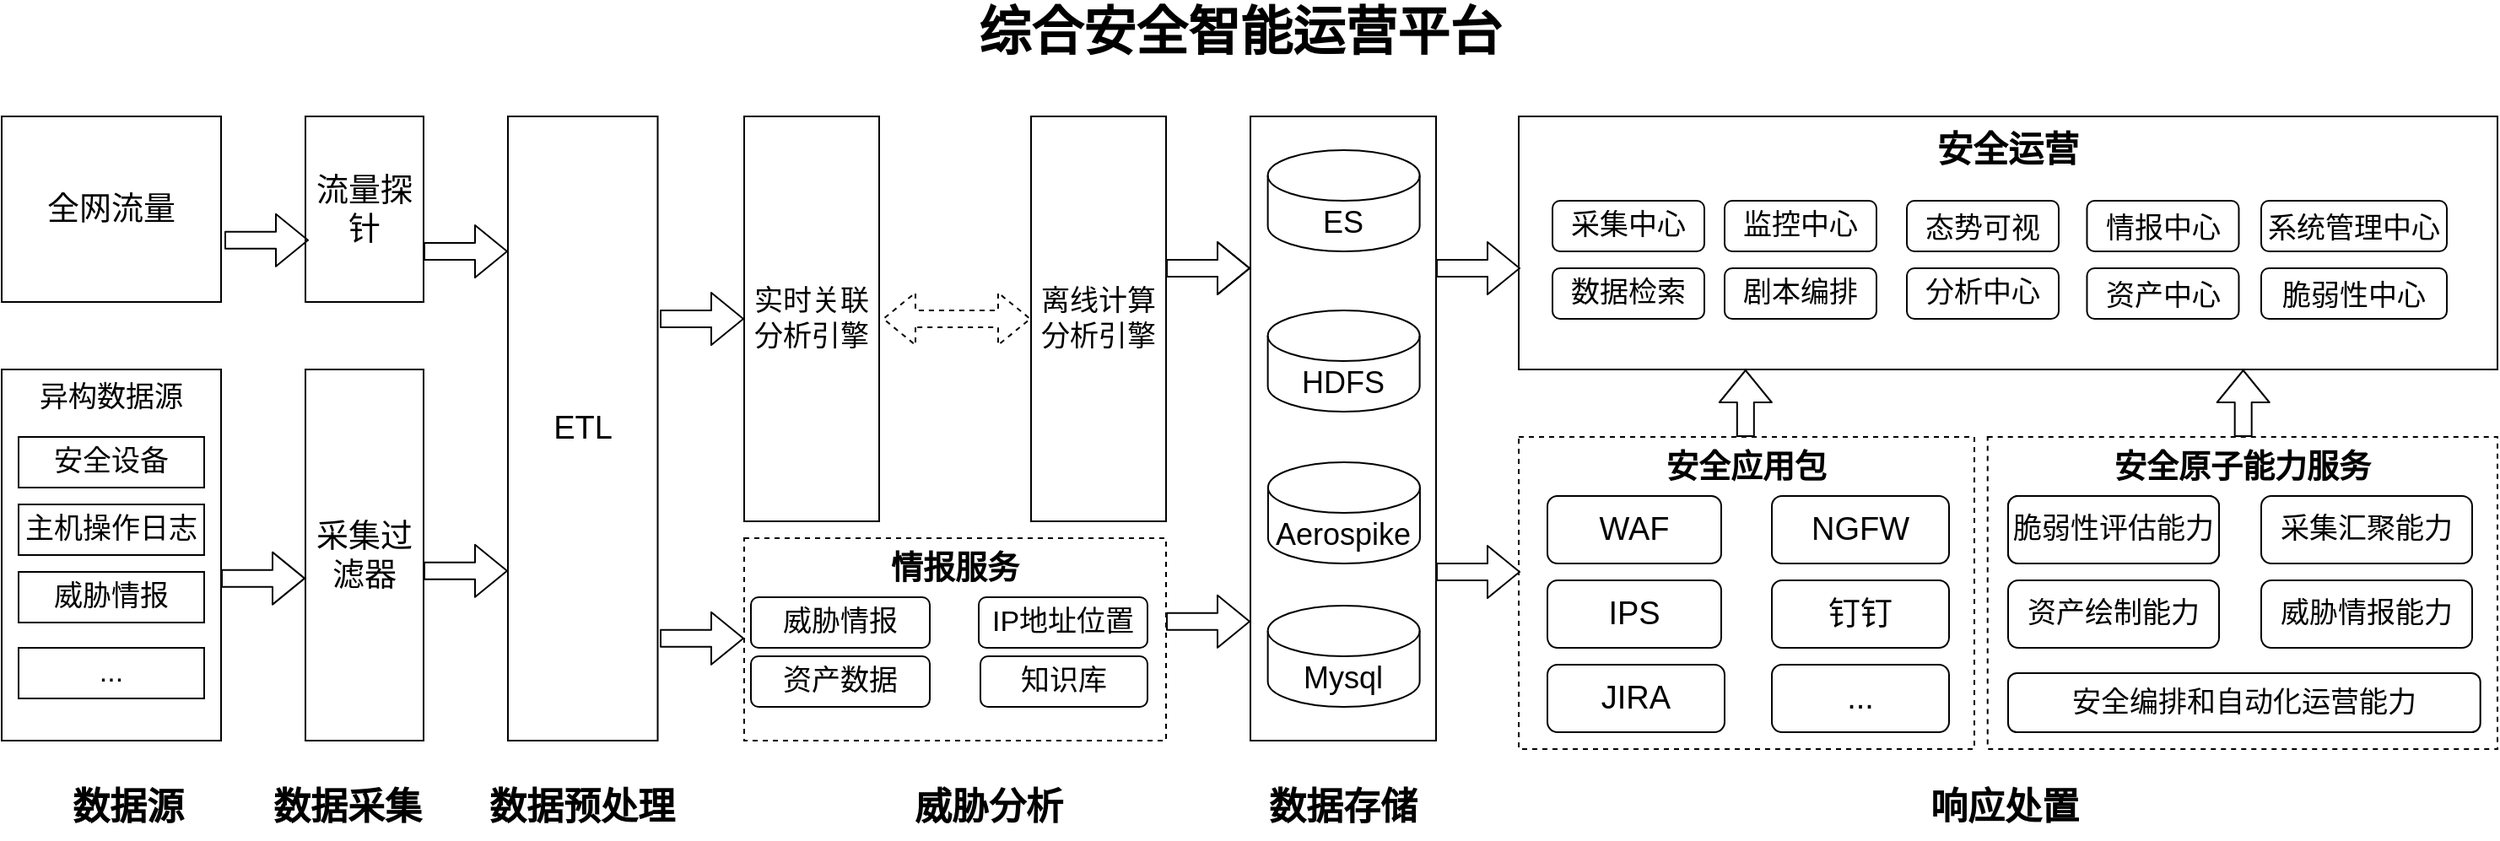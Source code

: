 <mxfile version="14.6.6" type="github">
  <diagram id="aFcd-sZfIuxCYyvOa6EC" name="Page-1">
    <mxGraphModel dx="1673" dy="831" grid="1" gridSize="10" guides="1" tooltips="1" connect="1" arrows="1" fold="1" page="1" pageScale="1" pageWidth="827" pageHeight="1169" math="0" shadow="0">
      <root>
        <mxCell id="0" />
        <mxCell id="1" parent="0" />
        <mxCell id="dza-2gSfmB_yBv6xaHkl-5" value="&lt;b style=&quot;font-size: 19px&quot;&gt;安全原子能力服务&lt;/b&gt;" style="rounded=0;whiteSpace=wrap;html=1;fontSize=19;dashed=1;verticalAlign=top;" vertex="1" parent="1">
          <mxGeometry x="1176.87" y="430" width="302.13" height="185" as="geometry" />
        </mxCell>
        <mxCell id="FqToNLdHbUZbRF3IeUCB-30" value="" style="rounded=0;whiteSpace=wrap;html=1;fontSize=17;align=center;" parent="1" vertex="1">
          <mxGeometry x="740" y="240" width="110" height="370" as="geometry" />
        </mxCell>
        <mxCell id="FqToNLdHbUZbRF3IeUCB-16" value="&lt;b&gt;情报服务&lt;/b&gt;" style="rounded=0;whiteSpace=wrap;html=1;fontSize=19;dashed=1;verticalAlign=top;" parent="1" vertex="1">
          <mxGeometry x="440" y="490" width="250" height="120" as="geometry" />
        </mxCell>
        <mxCell id="uNM0V1RIPhNdZ5J6F5W2-2" value="流量探针" style="rounded=0;whiteSpace=wrap;html=1;fontSize=19;" parent="1" vertex="1">
          <mxGeometry x="180" y="240" width="70" height="110" as="geometry" />
        </mxCell>
        <mxCell id="uNM0V1RIPhNdZ5J6F5W2-3" value="采集过滤器" style="rounded=0;whiteSpace=wrap;html=1;fontSize=19;" parent="1" vertex="1">
          <mxGeometry x="180" y="390" width="70" height="220" as="geometry" />
        </mxCell>
        <mxCell id="uNM0V1RIPhNdZ5J6F5W2-4" value="全网流量" style="rounded=0;whiteSpace=wrap;html=1;fontSize=19;" parent="1" vertex="1">
          <mxGeometry y="240" width="130" height="110" as="geometry" />
        </mxCell>
        <mxCell id="uNM0V1RIPhNdZ5J6F5W2-7" value="异构数据源" style="rounded=0;whiteSpace=wrap;html=1;verticalAlign=top;fontSize=17;" parent="1" vertex="1">
          <mxGeometry y="390" width="130" height="220" as="geometry" />
        </mxCell>
        <mxCell id="uNM0V1RIPhNdZ5J6F5W2-8" value="安全设备" style="rounded=0;whiteSpace=wrap;html=1;fontSize=17;" parent="1" vertex="1">
          <mxGeometry x="10" y="430" width="110" height="30" as="geometry" />
        </mxCell>
        <mxCell id="uNM0V1RIPhNdZ5J6F5W2-9" value="主机操作日志" style="rounded=0;whiteSpace=wrap;html=1;fontSize=17;" parent="1" vertex="1">
          <mxGeometry x="10" y="470" width="110" height="30" as="geometry" />
        </mxCell>
        <mxCell id="uNM0V1RIPhNdZ5J6F5W2-10" value="威胁情报" style="rounded=0;whiteSpace=wrap;html=1;fontSize=17;" parent="1" vertex="1">
          <mxGeometry x="10" y="510" width="110" height="30" as="geometry" />
        </mxCell>
        <mxCell id="uNM0V1RIPhNdZ5J6F5W2-12" value="..." style="rounded=0;whiteSpace=wrap;html=1;fontSize=17;" parent="1" vertex="1">
          <mxGeometry x="10" y="555" width="110" height="30" as="geometry" />
        </mxCell>
        <mxCell id="uNM0V1RIPhNdZ5J6F5W2-19" value="安全运营" style="rounded=0;whiteSpace=wrap;html=1;fontSize=21;align=center;verticalAlign=top;fontStyle=1" parent="1" vertex="1">
          <mxGeometry x="899" y="240" width="580" height="150" as="geometry" />
        </mxCell>
        <mxCell id="uNM0V1RIPhNdZ5J6F5W2-30" value="ETL" style="rounded=0;whiteSpace=wrap;html=1;fontSize=19;align=center;" parent="1" vertex="1">
          <mxGeometry x="300" y="240" width="88.75" height="370" as="geometry" />
        </mxCell>
        <mxCell id="uNM0V1RIPhNdZ5J6F5W2-32" value="数据源" style="text;html=1;strokeColor=none;fillColor=none;align=center;verticalAlign=middle;whiteSpace=wrap;rounded=0;fontSize=22;fontStyle=1" parent="1" vertex="1">
          <mxGeometry x="40" y="640" width="70" height="20" as="geometry" />
        </mxCell>
        <mxCell id="uNM0V1RIPhNdZ5J6F5W2-35" value="数据预处理" style="text;html=1;strokeColor=none;fillColor=none;align=center;verticalAlign=middle;whiteSpace=wrap;rounded=0;fontSize=22;fontStyle=1" parent="1" vertex="1">
          <mxGeometry x="279.38" y="640" width="130" height="20" as="geometry" />
        </mxCell>
        <mxCell id="uNM0V1RIPhNdZ5J6F5W2-36" value="威胁分析" style="text;html=1;strokeColor=none;fillColor=none;align=center;verticalAlign=middle;whiteSpace=wrap;rounded=0;fontSize=22;fontStyle=1" parent="1" vertex="1">
          <mxGeometry x="520" y="640" width="130" height="20" as="geometry" />
        </mxCell>
        <mxCell id="uNM0V1RIPhNdZ5J6F5W2-37" value="响应处置" style="text;html=1;strokeColor=none;fillColor=none;align=center;verticalAlign=middle;whiteSpace=wrap;rounded=0;fontSize=22;fontStyle=1" parent="1" vertex="1">
          <mxGeometry x="1122" y="640" width="130" height="20" as="geometry" />
        </mxCell>
        <mxCell id="uNM0V1RIPhNdZ5J6F5W2-38" value="综合安全智能运营平台" style="text;html=1;strokeColor=none;fillColor=none;align=center;verticalAlign=middle;whiteSpace=wrap;rounded=0;fontSize=31;fontStyle=1" parent="1" vertex="1">
          <mxGeometry x="549" y="180" width="370" height="20" as="geometry" />
        </mxCell>
        <mxCell id="uNM0V1RIPhNdZ5J6F5W2-40" value="&lt;b style=&quot;font-size: 19px&quot;&gt;安全应用包&lt;/b&gt;" style="rounded=0;whiteSpace=wrap;html=1;fontSize=19;dashed=1;verticalAlign=top;" parent="1" vertex="1">
          <mxGeometry x="899" y="430" width="270" height="185" as="geometry" />
        </mxCell>
        <mxCell id="uNM0V1RIPhNdZ5J6F5W2-54" value="ES" style="shape=cylinder3;whiteSpace=wrap;html=1;boundedLbl=1;backgroundOutline=1;size=15;fontSize=18;align=center;" parent="1" vertex="1">
          <mxGeometry x="750.31" y="260" width="90" height="60" as="geometry" />
        </mxCell>
        <mxCell id="uNM0V1RIPhNdZ5J6F5W2-55" value="HDFS" style="shape=cylinder3;whiteSpace=wrap;html=1;boundedLbl=1;backgroundOutline=1;size=15;fontSize=18;align=center;" parent="1" vertex="1">
          <mxGeometry x="750.31" y="355" width="90" height="60" as="geometry" />
        </mxCell>
        <mxCell id="uNM0V1RIPhNdZ5J6F5W2-56" value="Aerospike" style="shape=cylinder3;whiteSpace=wrap;html=1;boundedLbl=1;backgroundOutline=1;size=15;fontSize=18;align=center;" parent="1" vertex="1">
          <mxGeometry x="750.46" y="445" width="90" height="60" as="geometry" />
        </mxCell>
        <mxCell id="uNM0V1RIPhNdZ5J6F5W2-57" value="Mysql" style="shape=cylinder3;whiteSpace=wrap;html=1;boundedLbl=1;backgroundOutline=1;size=15;fontSize=18;align=center;" parent="1" vertex="1">
          <mxGeometry x="750.31" y="530" width="90" height="60" as="geometry" />
        </mxCell>
        <mxCell id="uNM0V1RIPhNdZ5J6F5W2-58" value="IPS" style="rounded=1;whiteSpace=wrap;html=1;fontSize=19;align=center;" parent="1" vertex="1">
          <mxGeometry x="916" y="515" width="103" height="40" as="geometry" />
        </mxCell>
        <mxCell id="uNM0V1RIPhNdZ5J6F5W2-59" value="NGFW" style="rounded=1;whiteSpace=wrap;html=1;fontSize=19;align=center;" parent="1" vertex="1">
          <mxGeometry x="1049" y="465" width="105" height="40" as="geometry" />
        </mxCell>
        <mxCell id="FqToNLdHbUZbRF3IeUCB-6" value="威胁情报" style="rounded=1;whiteSpace=wrap;html=1;fontSize=17;" parent="1" vertex="1">
          <mxGeometry x="444" y="525" width="106" height="30" as="geometry" />
        </mxCell>
        <mxCell id="FqToNLdHbUZbRF3IeUCB-10" value="IP地址位置" style="rounded=1;whiteSpace=wrap;html=1;fontSize=17;" parent="1" vertex="1">
          <mxGeometry x="579" y="525" width="100" height="30" as="geometry" />
        </mxCell>
        <mxCell id="FqToNLdHbUZbRF3IeUCB-12" value="JIRA" style="rounded=1;whiteSpace=wrap;html=1;fontSize=19;align=center;" parent="1" vertex="1">
          <mxGeometry x="916" y="565" width="105" height="40" as="geometry" />
        </mxCell>
        <mxCell id="FqToNLdHbUZbRF3IeUCB-13" value="钉钉" style="rounded=1;whiteSpace=wrap;html=1;fontSize=19;align=center;" parent="1" vertex="1">
          <mxGeometry x="1049" y="515" width="105" height="40" as="geometry" />
        </mxCell>
        <mxCell id="FqToNLdHbUZbRF3IeUCB-15" value="..." style="rounded=1;whiteSpace=wrap;html=1;fontSize=19;align=center;" parent="1" vertex="1">
          <mxGeometry x="1049" y="565" width="105" height="40" as="geometry" />
        </mxCell>
        <mxCell id="FqToNLdHbUZbRF3IeUCB-24" value="监控中心" style="rounded=1;whiteSpace=wrap;html=1;fontSize=17;" parent="1" vertex="1">
          <mxGeometry x="1021" y="290" width="90" height="30" as="geometry" />
        </mxCell>
        <mxCell id="FqToNLdHbUZbRF3IeUCB-25" value="分析中心" style="rounded=1;whiteSpace=wrap;html=1;fontSize=17;" parent="1" vertex="1">
          <mxGeometry x="1129" y="330" width="90" height="30" as="geometry" />
        </mxCell>
        <mxCell id="FqToNLdHbUZbRF3IeUCB-26" value="数据检索" style="rounded=1;whiteSpace=wrap;html=1;fontSize=17;" parent="1" vertex="1">
          <mxGeometry x="919" y="330" width="90" height="30" as="geometry" />
        </mxCell>
        <mxCell id="FqToNLdHbUZbRF3IeUCB-28" value="剧本编排" style="rounded=1;whiteSpace=wrap;html=1;fontSize=17;" parent="1" vertex="1">
          <mxGeometry x="1021" y="330" width="90" height="30" as="geometry" />
        </mxCell>
        <mxCell id="FqToNLdHbUZbRF3IeUCB-31" value="数据存储" style="text;html=1;strokeColor=none;fillColor=none;align=center;verticalAlign=middle;whiteSpace=wrap;rounded=0;fontSize=22;fontStyle=1" parent="1" vertex="1">
          <mxGeometry x="730" y="640" width="130" height="20" as="geometry" />
        </mxCell>
        <mxCell id="FqToNLdHbUZbRF3IeUCB-37" value="态势可视" style="rounded=1;whiteSpace=wrap;html=1;fontSize=17;verticalAlign=top;" parent="1" vertex="1">
          <mxGeometry x="1129" y="290" width="90" height="30" as="geometry" />
        </mxCell>
        <mxCell id="FqToNLdHbUZbRF3IeUCB-38" value="资产数据" style="rounded=1;whiteSpace=wrap;html=1;fontSize=17;" parent="1" vertex="1">
          <mxGeometry x="444" y="560" width="106" height="30" as="geometry" />
        </mxCell>
        <mxCell id="FqToNLdHbUZbRF3IeUCB-43" value="数据采集" style="text;html=1;strokeColor=none;fillColor=none;align=center;verticalAlign=middle;whiteSpace=wrap;rounded=0;fontSize=22;fontStyle=1" parent="1" vertex="1">
          <mxGeometry x="160" y="640" width="90" height="20" as="geometry" />
        </mxCell>
        <mxCell id="FqToNLdHbUZbRF3IeUCB-45" value="离线计算分析引擎" style="rounded=0;whiteSpace=wrap;html=1;fontSize=17;" parent="1" vertex="1">
          <mxGeometry x="610" y="240" width="80" height="240" as="geometry" />
        </mxCell>
        <mxCell id="FqToNLdHbUZbRF3IeUCB-58" value="WAF" style="rounded=1;whiteSpace=wrap;html=1;fontSize=19;align=center;" parent="1" vertex="1">
          <mxGeometry x="916" y="465" width="103" height="40" as="geometry" />
        </mxCell>
        <mxCell id="FqToNLdHbUZbRF3IeUCB-64" value="实时关联分析引擎" style="rounded=0;whiteSpace=wrap;html=1;fontSize=17;" parent="1" vertex="1">
          <mxGeometry x="440" y="240" width="80" height="240" as="geometry" />
        </mxCell>
        <mxCell id="FqToNLdHbUZbRF3IeUCB-65" value="脆弱性评估能力" style="rounded=1;whiteSpace=wrap;html=1;fontSize=17;" parent="1" vertex="1">
          <mxGeometry x="1189" y="465" width="125" height="40" as="geometry" />
        </mxCell>
        <mxCell id="FqToNLdHbUZbRF3IeUCB-68" value="威胁情报能力" style="rounded=1;whiteSpace=wrap;html=1;fontSize=17;" parent="1" vertex="1">
          <mxGeometry x="1339.0" y="515" width="125" height="40" as="geometry" />
        </mxCell>
        <mxCell id="FqToNLdHbUZbRF3IeUCB-76" style="edgeStyle=orthogonalEdgeStyle;rounded=0;orthogonalLoop=1;jettySize=auto;html=1;exitX=0.5;exitY=1;exitDx=0;exitDy=0;fontSize=19;" parent="1" source="uNM0V1RIPhNdZ5J6F5W2-37" target="uNM0V1RIPhNdZ5J6F5W2-37" edge="1">
          <mxGeometry relative="1" as="geometry" />
        </mxCell>
        <mxCell id="FqToNLdHbUZbRF3IeUCB-77" value="安全编排和自动化运营能力" style="rounded=1;whiteSpace=wrap;html=1;fontSize=17;" parent="1" vertex="1">
          <mxGeometry x="1189" y="570" width="279.85" height="35" as="geometry" />
        </mxCell>
        <mxCell id="dza-2gSfmB_yBv6xaHkl-6" value="脆弱性评估能力" style="rounded=1;whiteSpace=wrap;html=1;fontSize=17;" vertex="1" parent="1">
          <mxGeometry x="1189" y="465" width="125" height="40" as="geometry" />
        </mxCell>
        <mxCell id="dza-2gSfmB_yBv6xaHkl-7" value="采集汇聚能力" style="rounded=1;whiteSpace=wrap;html=1;fontSize=17;" vertex="1" parent="1">
          <mxGeometry x="1339" y="465" width="125" height="40" as="geometry" />
        </mxCell>
        <mxCell id="dza-2gSfmB_yBv6xaHkl-8" value="资产绘制能力" style="rounded=1;whiteSpace=wrap;html=1;fontSize=17;" vertex="1" parent="1">
          <mxGeometry x="1189" y="515" width="125" height="40" as="geometry" />
        </mxCell>
        <mxCell id="dza-2gSfmB_yBv6xaHkl-9" value="情报中心" style="rounded=1;whiteSpace=wrap;html=1;fontSize=17;verticalAlign=top;" vertex="1" parent="1">
          <mxGeometry x="1235.74" y="290" width="90" height="30" as="geometry" />
        </mxCell>
        <mxCell id="dza-2gSfmB_yBv6xaHkl-10" value="资产中心" style="rounded=1;whiteSpace=wrap;html=1;fontSize=17;verticalAlign=top;" vertex="1" parent="1">
          <mxGeometry x="1235.74" y="330" width="90" height="30" as="geometry" />
        </mxCell>
        <mxCell id="dza-2gSfmB_yBv6xaHkl-11" value="采集中心" style="rounded=1;whiteSpace=wrap;html=1;fontSize=17;" vertex="1" parent="1">
          <mxGeometry x="919" y="290" width="90" height="30" as="geometry" />
        </mxCell>
        <mxCell id="dza-2gSfmB_yBv6xaHkl-16" value="系统管理中心" style="rounded=1;whiteSpace=wrap;html=1;fontSize=17;verticalAlign=top;" vertex="1" parent="1">
          <mxGeometry x="1339" y="290" width="110" height="30" as="geometry" />
        </mxCell>
        <mxCell id="dza-2gSfmB_yBv6xaHkl-17" value="脆弱性中心" style="rounded=1;whiteSpace=wrap;html=1;fontSize=17;verticalAlign=top;" vertex="1" parent="1">
          <mxGeometry x="1339" y="330" width="110" height="30" as="geometry" />
        </mxCell>
        <mxCell id="dza-2gSfmB_yBv6xaHkl-19" value="" style="shape=flexArrow;endArrow=classic;html=1;" edge="1" parent="1">
          <mxGeometry width="50" height="50" relative="1" as="geometry">
            <mxPoint x="1328.34" y="430" as="sourcePoint" />
            <mxPoint x="1328.34" y="390" as="targetPoint" />
          </mxGeometry>
        </mxCell>
        <mxCell id="dza-2gSfmB_yBv6xaHkl-20" value="" style="shape=flexArrow;endArrow=classic;html=1;" edge="1" parent="1">
          <mxGeometry width="50" height="50" relative="1" as="geometry">
            <mxPoint x="1033.41" y="430" as="sourcePoint" />
            <mxPoint x="1033.41" y="390" as="targetPoint" />
          </mxGeometry>
        </mxCell>
        <mxCell id="dza-2gSfmB_yBv6xaHkl-21" value="" style="shape=flexArrow;endArrow=classic;html=1;" edge="1" parent="1">
          <mxGeometry width="50" height="50" relative="1" as="geometry">
            <mxPoint x="690" y="539.41" as="sourcePoint" />
            <mxPoint x="740" y="539.41" as="targetPoint" />
          </mxGeometry>
        </mxCell>
        <mxCell id="dza-2gSfmB_yBv6xaHkl-22" value="" style="shape=flexArrow;endArrow=classic;html=1;" edge="1" parent="1">
          <mxGeometry width="50" height="50" relative="1" as="geometry">
            <mxPoint x="690" y="330" as="sourcePoint" />
            <mxPoint x="740.0" y="330" as="targetPoint" />
          </mxGeometry>
        </mxCell>
        <mxCell id="dza-2gSfmB_yBv6xaHkl-23" value="" style="shape=flexArrow;endArrow=classic;html=1;" edge="1" parent="1">
          <mxGeometry width="50" height="50" relative="1" as="geometry">
            <mxPoint x="690" y="330" as="sourcePoint" />
            <mxPoint x="740.0" y="330" as="targetPoint" />
          </mxGeometry>
        </mxCell>
        <mxCell id="dza-2gSfmB_yBv6xaHkl-24" value="" style="shape=flexArrow;endArrow=classic;html=1;" edge="1" parent="1">
          <mxGeometry width="50" height="50" relative="1" as="geometry">
            <mxPoint x="850" y="510.0" as="sourcePoint" />
            <mxPoint x="900.0" y="510.0" as="targetPoint" />
          </mxGeometry>
        </mxCell>
        <mxCell id="dza-2gSfmB_yBv6xaHkl-25" value="" style="shape=flexArrow;endArrow=classic;html=1;" edge="1" parent="1">
          <mxGeometry width="50" height="50" relative="1" as="geometry">
            <mxPoint x="850" y="330" as="sourcePoint" />
            <mxPoint x="900.0" y="330" as="targetPoint" />
          </mxGeometry>
        </mxCell>
        <mxCell id="dza-2gSfmB_yBv6xaHkl-26" value="" style="shape=flexArrow;endArrow=classic;html=1;" edge="1" parent="1">
          <mxGeometry width="50" height="50" relative="1" as="geometry">
            <mxPoint x="390" y="549.41" as="sourcePoint" />
            <mxPoint x="440.0" y="549.41" as="targetPoint" />
          </mxGeometry>
        </mxCell>
        <mxCell id="dza-2gSfmB_yBv6xaHkl-27" value="" style="shape=flexArrow;endArrow=classic;html=1;" edge="1" parent="1">
          <mxGeometry width="50" height="50" relative="1" as="geometry">
            <mxPoint x="390" y="360" as="sourcePoint" />
            <mxPoint x="440.0" y="360" as="targetPoint" />
          </mxGeometry>
        </mxCell>
        <mxCell id="dza-2gSfmB_yBv6xaHkl-28" value="" style="shape=flexArrow;endArrow=classic;html=1;" edge="1" parent="1">
          <mxGeometry width="50" height="50" relative="1" as="geometry">
            <mxPoint x="250" y="509.41" as="sourcePoint" />
            <mxPoint x="300.0" y="509.41" as="targetPoint" />
          </mxGeometry>
        </mxCell>
        <mxCell id="dza-2gSfmB_yBv6xaHkl-29" value="" style="shape=flexArrow;endArrow=classic;html=1;" edge="1" parent="1">
          <mxGeometry width="50" height="50" relative="1" as="geometry">
            <mxPoint x="250" y="320" as="sourcePoint" />
            <mxPoint x="300.0" y="320" as="targetPoint" />
          </mxGeometry>
        </mxCell>
        <mxCell id="dza-2gSfmB_yBv6xaHkl-30" value="" style="shape=flexArrow;endArrow=classic;html=1;" edge="1" parent="1">
          <mxGeometry width="50" height="50" relative="1" as="geometry">
            <mxPoint x="130" y="513.82" as="sourcePoint" />
            <mxPoint x="180.0" y="513.82" as="targetPoint" />
          </mxGeometry>
        </mxCell>
        <mxCell id="dza-2gSfmB_yBv6xaHkl-31" value="" style="shape=flexArrow;endArrow=classic;html=1;" edge="1" parent="1">
          <mxGeometry width="50" height="50" relative="1" as="geometry">
            <mxPoint x="132" y="313.41" as="sourcePoint" />
            <mxPoint x="182.0" y="313.41" as="targetPoint" />
          </mxGeometry>
        </mxCell>
        <mxCell id="dza-2gSfmB_yBv6xaHkl-32" value="" style="shape=flexArrow;endArrow=classic;startArrow=classic;html=1;entryX=0;entryY=0.5;entryDx=0;entryDy=0;entryPerimeter=0;dashed=1;" edge="1" parent="1" target="FqToNLdHbUZbRF3IeUCB-45">
          <mxGeometry width="100" height="100" relative="1" as="geometry">
            <mxPoint x="522" y="360" as="sourcePoint" />
            <mxPoint x="602" y="360" as="targetPoint" />
          </mxGeometry>
        </mxCell>
        <mxCell id="dza-2gSfmB_yBv6xaHkl-35" value="知识库" style="rounded=1;whiteSpace=wrap;html=1;fontSize=17;" vertex="1" parent="1">
          <mxGeometry x="580" y="560" width="99" height="30" as="geometry" />
        </mxCell>
      </root>
    </mxGraphModel>
  </diagram>
</mxfile>

